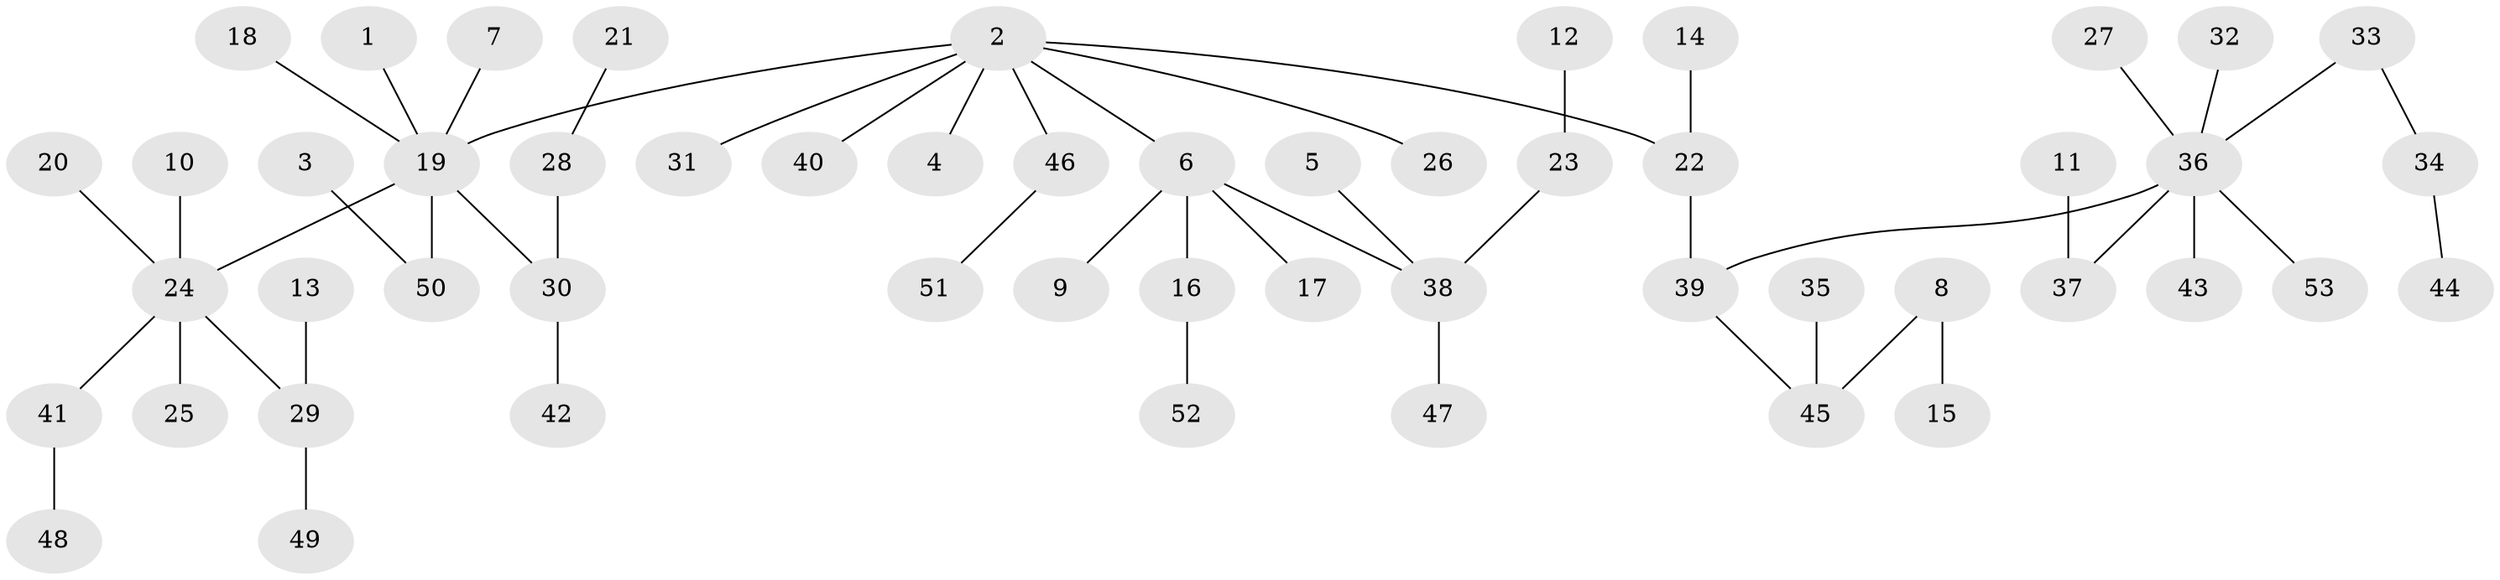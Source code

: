// original degree distribution, {2: 0.24528301886792453, 8: 0.018867924528301886, 4: 0.05660377358490566, 1: 0.5283018867924528, 5: 0.018867924528301886, 7: 0.009433962264150943, 3: 0.11320754716981132, 9: 0.009433962264150943}
// Generated by graph-tools (version 1.1) at 2025/26/03/09/25 03:26:26]
// undirected, 53 vertices, 52 edges
graph export_dot {
graph [start="1"]
  node [color=gray90,style=filled];
  1;
  2;
  3;
  4;
  5;
  6;
  7;
  8;
  9;
  10;
  11;
  12;
  13;
  14;
  15;
  16;
  17;
  18;
  19;
  20;
  21;
  22;
  23;
  24;
  25;
  26;
  27;
  28;
  29;
  30;
  31;
  32;
  33;
  34;
  35;
  36;
  37;
  38;
  39;
  40;
  41;
  42;
  43;
  44;
  45;
  46;
  47;
  48;
  49;
  50;
  51;
  52;
  53;
  1 -- 19 [weight=1.0];
  2 -- 4 [weight=1.0];
  2 -- 6 [weight=1.0];
  2 -- 19 [weight=1.0];
  2 -- 22 [weight=1.0];
  2 -- 26 [weight=1.0];
  2 -- 31 [weight=1.0];
  2 -- 40 [weight=1.0];
  2 -- 46 [weight=1.0];
  3 -- 50 [weight=1.0];
  5 -- 38 [weight=1.0];
  6 -- 9 [weight=1.0];
  6 -- 16 [weight=1.0];
  6 -- 17 [weight=1.0];
  6 -- 38 [weight=1.0];
  7 -- 19 [weight=1.0];
  8 -- 15 [weight=1.0];
  8 -- 45 [weight=1.0];
  10 -- 24 [weight=1.0];
  11 -- 37 [weight=1.0];
  12 -- 23 [weight=1.0];
  13 -- 29 [weight=1.0];
  14 -- 22 [weight=1.0];
  16 -- 52 [weight=1.0];
  18 -- 19 [weight=1.0];
  19 -- 24 [weight=1.0];
  19 -- 30 [weight=1.0];
  19 -- 50 [weight=1.0];
  20 -- 24 [weight=1.0];
  21 -- 28 [weight=1.0];
  22 -- 39 [weight=1.0];
  23 -- 38 [weight=1.0];
  24 -- 25 [weight=1.0];
  24 -- 29 [weight=1.0];
  24 -- 41 [weight=1.0];
  27 -- 36 [weight=1.0];
  28 -- 30 [weight=1.0];
  29 -- 49 [weight=1.0];
  30 -- 42 [weight=1.0];
  32 -- 36 [weight=1.0];
  33 -- 34 [weight=1.0];
  33 -- 36 [weight=1.0];
  34 -- 44 [weight=1.0];
  35 -- 45 [weight=1.0];
  36 -- 37 [weight=1.0];
  36 -- 39 [weight=1.0];
  36 -- 43 [weight=1.0];
  36 -- 53 [weight=1.0];
  38 -- 47 [weight=1.0];
  39 -- 45 [weight=1.0];
  41 -- 48 [weight=1.0];
  46 -- 51 [weight=1.0];
}
